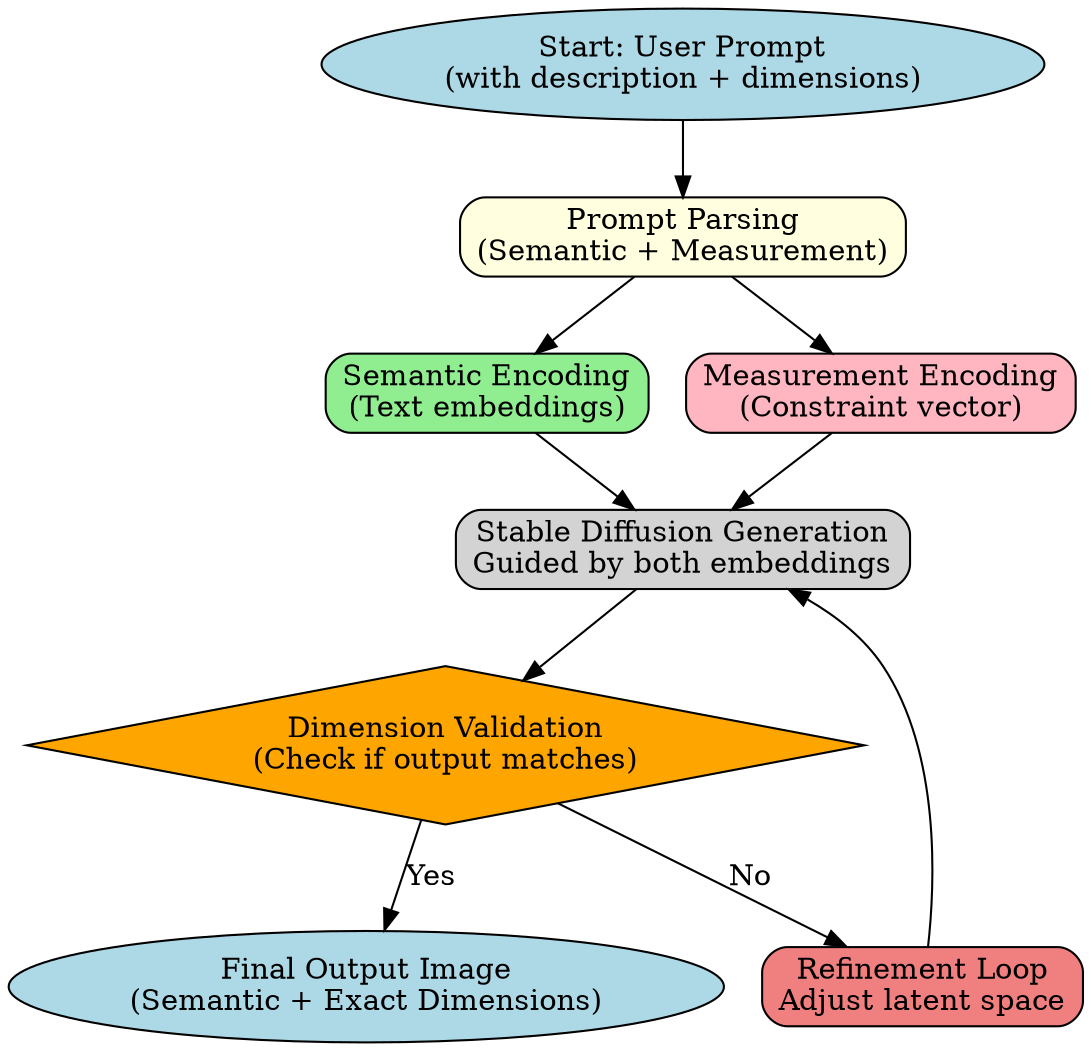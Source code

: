 digraph Flowchart {
	rankdir=TB size="8,10"
	A [label="Start: User Prompt
(with description + dimensions)" fillcolor=lightblue shape=oval style=filled]
	B [label="Prompt Parsing
(Semantic + Measurement)" fillcolor=lightyellow shape=box style="rounded,filled"]
	C [label="Semantic Encoding
(Text embeddings)" fillcolor=lightgreen shape=box style="rounded,filled"]
	D [label="Measurement Encoding
(Constraint vector)" fillcolor=lightpink shape=box style="rounded,filled"]
	E [label="Stable Diffusion Generation
Guided by both embeddings" fillcolor=lightgrey shape=box style="rounded,filled"]
	F [label="Dimension Validation
(Check if output matches)" fillcolor=orange shape=diamond style=filled]
	G [label="Refinement Loop
Adjust latent space" fillcolor=lightcoral shape=box style="rounded,filled"]
	H [label="Final Output Image
(Semantic + Exact Dimensions)" fillcolor=lightblue shape=oval style=filled]
	A -> B
	B -> C
	B -> D
	C -> E
	D -> E
	E -> F
	F -> H [label=Yes]
	F -> G [label=No]
	G -> E
}
